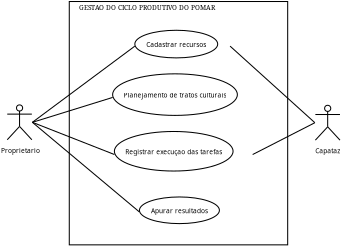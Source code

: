 <?xml version="1.0"?>
<diagram xmlns:dia="http://www.lysator.liu.se/~alla/dia/">
  <diagramdata>
    <attribute name="background">
      <color val="#ffffff"/>
    </attribute>
    <attribute name="paper">
      <composite type="paper">
        <attribute name="name">
          <string>#A4#</string>
        </attribute>
        <attribute name="tmargin">
          <real val="2"/>
        </attribute>
        <attribute name="bmargin">
          <real val="2"/>
        </attribute>
        <attribute name="lmargin">
          <real val="2"/>
        </attribute>
        <attribute name="rmargin">
          <real val="2"/>
        </attribute>
        <attribute name="is_portrait">
          <boolean val="true"/>
        </attribute>
        <attribute name="scaling">
          <real val="0.504"/>
        </attribute>
        <attribute name="fitto">
          <boolean val="true"/>
        </attribute>
        <attribute name="fitwidth">
          <int val="1"/>
        </attribute>
        <attribute name="fitheight">
          <int val="1"/>
        </attribute>
      </composite>
    </attribute>
    <attribute name="grid">
      <composite type="grid">
        <attribute name="width_x">
          <real val="1"/>
        </attribute>
        <attribute name="width_y">
          <real val="1"/>
        </attribute>
        <attribute name="visible_x">
          <int val="1"/>
        </attribute>
        <attribute name="visible_y">
          <int val="1"/>
        </attribute>
      </composite>
    </attribute>
    <attribute name="guides">
      <composite type="guides">
        <attribute name="hguides"/>
        <attribute name="vguides"/>
      </composite>
    </attribute>
  </diagramdata>
  <layer name="Background" visible="true">
    <object type="Standard - Box" version="0" id="O0">
      <attribute name="obj_pos">
        <point val="9.25,-1.132"/>
      </attribute>
      <attribute name="obj_bb">
        <rectangle val="9.2,-1.182;30.6,22.65"/>
      </attribute>
      <attribute name="elem_corner">
        <point val="9.25,-1.132"/>
      </attribute>
      <attribute name="elem_width">
        <real val="21.3"/>
      </attribute>
      <attribute name="elem_height">
        <real val="23.732"/>
      </attribute>
      <attribute name="show_background">
        <boolean val="true"/>
      </attribute>
    </object>
    <object type="UML - Actor" version="0" id="O1">
      <attribute name="obj_pos">
        <point val="4.4,10.65"/>
      </attribute>
      <attribute name="obj_bb">
        <rectangle val="2.264,8.35;6.536,13.91"/>
      </attribute>
      <attribute name="elem_corner">
        <point val="3.15,8.35"/>
      </attribute>
      <attribute name="elem_width">
        <real val="2.5"/>
      </attribute>
      <attribute name="elem_height">
        <real val="4.6"/>
      </attribute>
      <attribute name="text">
        <composite type="text">
          <attribute name="string">
            <string>#Proprietario#</string>
          </attribute>
          <attribute name="font">
            <font name="Helvetica"/>
          </attribute>
          <attribute name="height">
            <real val="0.8"/>
          </attribute>
          <attribute name="pos">
            <point val="4.4,13.75"/>
          </attribute>
          <attribute name="color">
            <color val="#000000"/>
          </attribute>
          <attribute name="alignment">
            <enum val="1"/>
          </attribute>
        </composite>
      </attribute>
    </object>
    <object type="UML - Usecase" version="0" id="O2">
      <attribute name="obj_pos">
        <point val="13.479,5.921"/>
      </attribute>
      <attribute name="obj_bb">
        <rectangle val="13.479,5.921;27.277,10.521"/>
      </attribute>
      <attribute name="elem_corner">
        <point val="13.479,5.921"/>
      </attribute>
      <attribute name="elem_width">
        <real val="13.799"/>
      </attribute>
      <attribute name="elem_height">
        <real val="4.6"/>
      </attribute>
      <attribute name="text">
        <composite type="text">
          <attribute name="string">
            <string>#Planejamento de tratos culturais#</string>
          </attribute>
          <attribute name="font">
            <font name="Helvetica"/>
          </attribute>
          <attribute name="height">
            <real val="0.8"/>
          </attribute>
          <attribute name="pos">
            <point val="20.378,8.461"/>
          </attribute>
          <attribute name="color">
            <color val="#000000"/>
          </attribute>
          <attribute name="alignment">
            <enum val="1"/>
          </attribute>
        </composite>
      </attribute>
      <attribute name="textout">
        <boolean val="false"/>
      </attribute>
      <attribute name="collaboration">
        <boolean val="false"/>
      </attribute>
    </object>
    <object type="UML - Usecase" version="0" id="O3">
      <attribute name="obj_pos">
        <point val="13.65,11.543"/>
      </attribute>
      <attribute name="obj_bb">
        <rectangle val="13.65,11.543;27.134,16.038"/>
      </attribute>
      <attribute name="elem_corner">
        <point val="13.65,11.543"/>
      </attribute>
      <attribute name="elem_width">
        <real val="13.484"/>
      </attribute>
      <attribute name="elem_height">
        <real val="4.495"/>
      </attribute>
      <attribute name="text">
        <composite type="text">
          <attribute name="string">
            <string>#Registrar execu&#231;ao das tarefas#</string>
          </attribute>
          <attribute name="font">
            <font name="Helvetica"/>
          </attribute>
          <attribute name="height">
            <real val="0.8"/>
          </attribute>
          <attribute name="pos">
            <point val="20.392,14.03"/>
          </attribute>
          <attribute name="color">
            <color val="#000000"/>
          </attribute>
          <attribute name="alignment">
            <enum val="1"/>
          </attribute>
        </composite>
      </attribute>
      <attribute name="textout">
        <boolean val="false"/>
      </attribute>
      <attribute name="collaboration">
        <boolean val="false"/>
      </attribute>
    </object>
    <object type="UML - Usecase" version="0" id="O4">
      <attribute name="obj_pos">
        <point val="16.093,17.929"/>
      </attribute>
      <attribute name="obj_bb">
        <rectangle val="16.093,17.929;24.898,20.864"/>
      </attribute>
      <attribute name="elem_corner">
        <point val="16.093,17.929"/>
      </attribute>
      <attribute name="elem_width">
        <real val="8.805"/>
      </attribute>
      <attribute name="elem_height">
        <real val="2.935"/>
      </attribute>
      <attribute name="text">
        <composite type="text">
          <attribute name="string">
            <string>#Apurar resultados#</string>
          </attribute>
          <attribute name="font">
            <font name="Helvetica"/>
          </attribute>
          <attribute name="height">
            <real val="0.8"/>
          </attribute>
          <attribute name="pos">
            <point val="20.495,19.636"/>
          </attribute>
          <attribute name="color">
            <color val="#000000"/>
          </attribute>
          <attribute name="alignment">
            <enum val="1"/>
          </attribute>
        </composite>
      </attribute>
      <attribute name="textout">
        <boolean val="false"/>
      </attribute>
      <attribute name="collaboration">
        <boolean val="false"/>
      </attribute>
    </object>
    <object type="Standard - Text" version="0" id="O5">
      <attribute name="obj_pos">
        <point val="10,-0.304"/>
      </attribute>
      <attribute name="obj_bb">
        <rectangle val="10,-0.94;26.707,-0.14"/>
      </attribute>
      <attribute name="text">
        <composite type="text">
          <attribute name="string">
            <string># GESTAO DO CICLO PRODUTIVO DO POMAR#</string>
          </attribute>
          <attribute name="font">
            <font name="Times-Roman"/>
          </attribute>
          <attribute name="height">
            <real val="0.8"/>
          </attribute>
          <attribute name="pos">
            <point val="10,-0.304"/>
          </attribute>
          <attribute name="color">
            <color val="#000000"/>
          </attribute>
          <attribute name="alignment">
            <enum val="0"/>
          </attribute>
        </composite>
      </attribute>
    </object>
    <object type="Standard - Line" version="0" id="O6">
      <attribute name="obj_pos">
        <point val="5.65,10.65"/>
      </attribute>
      <attribute name="obj_bb">
        <rectangle val="5.6,8.171;13.529,10.7"/>
      </attribute>
      <attribute name="conn_endpoints">
        <point val="5.65,10.65"/>
        <point val="13.479,8.221"/>
      </attribute>
      <attribute name="numcp">
        <int val="1"/>
      </attribute>
      <connections>
        <connection handle="0" to="O1" connection="4"/>
        <connection handle="1" to="O2" connection="3"/>
      </connections>
    </object>
    <object type="Standard - Line" version="0" id="O7">
      <attribute name="obj_pos">
        <point val="5.65,10.65"/>
      </attribute>
      <attribute name="obj_bb">
        <rectangle val="5.6,10.6;13.7,13.84"/>
      </attribute>
      <attribute name="conn_endpoints">
        <point val="5.65,10.65"/>
        <point val="13.65,13.79"/>
      </attribute>
      <attribute name="numcp">
        <int val="1"/>
      </attribute>
      <connections>
        <connection handle="0" to="O1" connection="4"/>
        <connection handle="1" to="O3" connection="3"/>
      </connections>
    </object>
    <object type="Standard - Line" version="0" id="O8">
      <attribute name="obj_pos">
        <point val="5.65,10.65"/>
      </attribute>
      <attribute name="obj_bb">
        <rectangle val="5.6,10.6;16.143,19.446"/>
      </attribute>
      <attribute name="conn_endpoints">
        <point val="5.65,10.65"/>
        <point val="16.093,19.396"/>
      </attribute>
      <attribute name="numcp">
        <int val="1"/>
      </attribute>
      <connections>
        <connection handle="0" to="O1" connection="4"/>
        <connection handle="1" to="O4" connection="3"/>
      </connections>
    </object>
    <object type="UML - Actor" version="0" id="O9">
      <attribute name="obj_pos">
        <point val="34.45,10.688"/>
      </attribute>
      <attribute name="obj_bb">
        <rectangle val="32.883,8.388;36.017,13.948"/>
      </attribute>
      <attribute name="elem_corner">
        <point val="33.2,8.388"/>
      </attribute>
      <attribute name="elem_width">
        <real val="2.5"/>
      </attribute>
      <attribute name="elem_height">
        <real val="4.6"/>
      </attribute>
      <attribute name="text">
        <composite type="text">
          <attribute name="string">
            <string>#Capataz#</string>
          </attribute>
          <attribute name="font">
            <font name="Helvetica"/>
          </attribute>
          <attribute name="height">
            <real val="0.8"/>
          </attribute>
          <attribute name="pos">
            <point val="34.45,13.788"/>
          </attribute>
          <attribute name="color">
            <color val="#000000"/>
          </attribute>
          <attribute name="alignment">
            <enum val="1"/>
          </attribute>
        </composite>
      </attribute>
    </object>
    <object type="Standard - Line" version="0" id="O10">
      <attribute name="obj_pos">
        <point val="27.134,13.79"/>
      </attribute>
      <attribute name="obj_bb">
        <rectangle val="27.084,10.638;33.25,13.84"/>
      </attribute>
      <attribute name="conn_endpoints">
        <point val="27.134,13.79"/>
        <point val="33.2,10.688"/>
      </attribute>
      <attribute name="numcp">
        <int val="1"/>
      </attribute>
      <connections>
        <connection handle="0" to="O3" connection="4"/>
        <connection handle="1" to="O9" connection="3"/>
      </connections>
    </object>
    <object type="UML - Usecase" version="0" id="O11">
      <attribute name="obj_pos">
        <point val="15.643,1.672"/>
      </attribute>
      <attribute name="obj_bb">
        <rectangle val="15.643,1.672;24.933,4.768"/>
      </attribute>
      <attribute name="elem_corner">
        <point val="15.643,1.672"/>
      </attribute>
      <attribute name="elem_width">
        <real val="9.29"/>
      </attribute>
      <attribute name="elem_height">
        <real val="3.097"/>
      </attribute>
      <attribute name="text">
        <composite type="text">
          <attribute name="string">
            <string>#Cadastrar recursos#</string>
          </attribute>
          <attribute name="font">
            <font name="Helvetica"/>
          </attribute>
          <attribute name="height">
            <real val="0.8"/>
          </attribute>
          <attribute name="pos">
            <point val="20.288,3.46"/>
          </attribute>
          <attribute name="color">
            <color val="#000000"/>
          </attribute>
          <attribute name="alignment">
            <enum val="1"/>
          </attribute>
        </composite>
      </attribute>
      <attribute name="textout">
        <boolean val="false"/>
      </attribute>
      <attribute name="collaboration">
        <boolean val="false"/>
      </attribute>
    </object>
    <object type="Standard - Line" version="0" id="O12">
      <attribute name="obj_pos">
        <point val="15.643,3.22"/>
      </attribute>
      <attribute name="obj_bb">
        <rectangle val="5.6,3.17;15.693,10.7"/>
      </attribute>
      <attribute name="conn_endpoints">
        <point val="15.643,3.22"/>
        <point val="5.65,10.65"/>
      </attribute>
      <attribute name="numcp">
        <int val="1"/>
      </attribute>
      <connections>
        <connection handle="0" to="O11" connection="3"/>
        <connection handle="1" to="O1" connection="4"/>
      </connections>
    </object>
    <object type="Standard - Line" version="0" id="O13">
      <attribute name="obj_pos">
        <point val="24.933,3.22"/>
      </attribute>
      <attribute name="obj_bb">
        <rectangle val="24.883,3.17;33.25,10.738"/>
      </attribute>
      <attribute name="conn_endpoints">
        <point val="24.933,3.22"/>
        <point val="33.2,10.688"/>
      </attribute>
      <attribute name="numcp">
        <int val="1"/>
      </attribute>
      <connections>
        <connection handle="0" to="O11" connection="4"/>
        <connection handle="1" to="O9" connection="3"/>
      </connections>
    </object>
  </layer>
</diagram>
